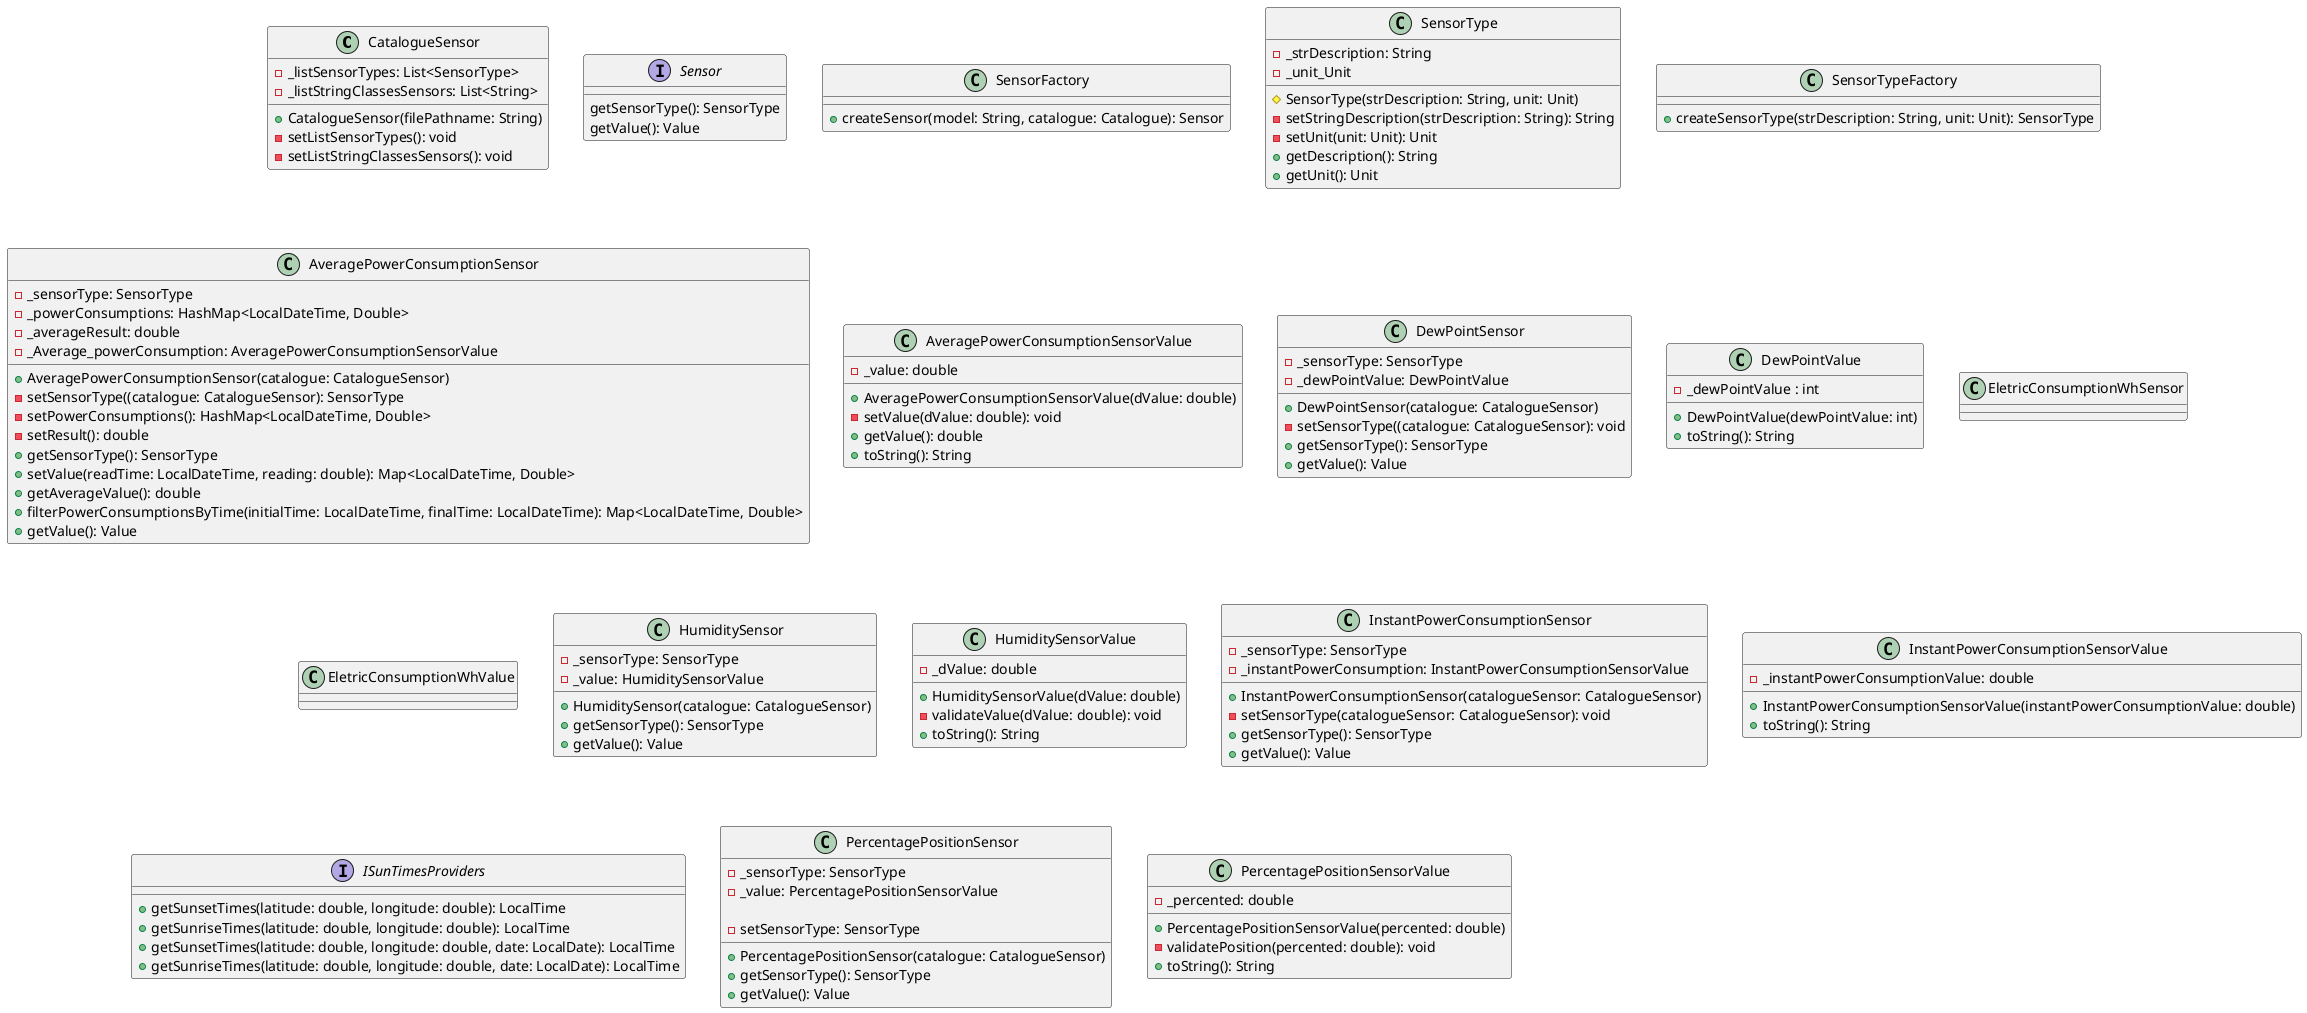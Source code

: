 @startuml
'https://plantuml.com/class-diagram

class CatalogueSensor{
'Attributes'
- _listSensorTypes: List<SensorType>
- _listStringClassesSensors: List<String>

'Methods'
+CatalogueSensor(filePathname: String)
-setListSensorTypes(): void
-setListStringClassesSensors(): void
}

interface Sensor{
'Methods'
getSensorType(): SensorType
getValue(): Value
}

class SensorFactory {
'Methods'
+createSensor(model: String, catalogue: Catalogue): Sensor
}

class SensorType {
'Atributes'
- _strDescription: String
- _unit_Unit

'Methods'
#SensorType(strDescription: String, unit: Unit)
-setStringDescription(strDescription: String): String
-setUnit(unit: Unit): Unit
+getDescription(): String
+getUnit(): Unit
}

class SensorTypeFactory {
'Methods'
+createSensorType(strDescription: String, unit: Unit): SensorType
}

class AveragePowerConsumptionSensor{
'Attributes'
- _sensorType: SensorType
- _powerConsumptions: HashMap<LocalDateTime, Double>
- _averageResult: double
- _Average_powerConsumption: AveragePowerConsumptionSensorValue

'Methods'
+AveragePowerConsumptionSensor(catalogue: CatalogueSensor)
-setSensorType((catalogue: CatalogueSensor): SensorType
-setPowerConsumptions(): HashMap<LocalDateTime, Double>
-setResult(): double
+getSensorType(): SensorType
+setValue(readTime: LocalDateTime, reading: double): Map<LocalDateTime, Double>
+getAverageValue(): double
+filterPowerConsumptionsByTime(initialTime: LocalDateTime, finalTime: LocalDateTime): Map<LocalDateTime, Double>
+getValue(): Value
}

class AveragePowerConsumptionSensorValue{
'Attributes'
- _value: double

'Methods'
+AveragePowerConsumptionSensorValue(dValue: double)
-setValue(dValue: double): void
+getValue(): double
+toString(): String
}

class DewPointSensor{
'Attributes'
- _sensorType: SensorType
- _dewPointValue: DewPointValue

'Methods'
+ DewPointSensor(catalogue: CatalogueSensor)
-setSensorType((catalogue: CatalogueSensor): void
+getSensorType(): SensorType
+getValue(): Value
}

class DewPointValue{
'Attributes'
- _dewPointValue : int

'Methods'
+DewPointValue(dewPointValue: int)
+toString(): String
}

class EletricConsumptionWhSensor{

}

class EletricConsumptionWhValue{

}

class HumiditySensor{
'Attributes'
- _sensorType: SensorType
- _value: HumiditySensorValue

'Methods'
+HumiditySensor(catalogue: CatalogueSensor)
+getSensorType(): SensorType
+getValue(): Value
}

class HumiditySensorValue{
'Attributes'
- _dValue: double

'Methods'
+HumiditySensorValue(dValue: double)
-validateValue(dValue: double): void
+toString(): String
}

class InstantPowerConsumptionSensor{
'Attributes'
- _sensorType: SensorType
- _instantPowerConsumption: InstantPowerConsumptionSensorValue

'Methods'
+InstantPowerConsumptionSensor(catalogueSensor: CatalogueSensor)
-setSensorType(catalogueSensor: CatalogueSensor): void
+getSensorType(): SensorType
+getValue(): Value
}

class InstantPowerConsumptionSensorValue{
'Attributes'
- _instantPowerConsumptionValue: double

'Methods'
+InstantPowerConsumptionSensorValue(instantPowerConsumptionValue: double)
+toString(): String
}

interface ISunTimesProviders{
+getSunsetTimes(latitude: double, longitude: double): LocalTime
+getSunriseTimes(latitude: double, longitude: double): LocalTime
+getSunsetTimes(latitude: double, longitude: double, date: LocalDate): LocalTime
+getSunriseTimes(latitude: double, longitude: double, date: LocalDate): LocalTime
}

class PercentagePositionSensor{
'Attributes'
- _sensorType: SensorType
- _value: PercentagePositionSensorValue

'Methods'
+PercentagePositionSensor(catalogue: CatalogueSensor)
-setSensorType: SensorType
+getSensorType(): SensorType
+getValue(): Value
}

class PercentagePositionSensorValue{
'Attributes'
- _percented: double

'Methods'
+PercentagePositionSensorValue(percented: double)
-validatePosition(percented: double): void
+toString(): String
}






@enduml